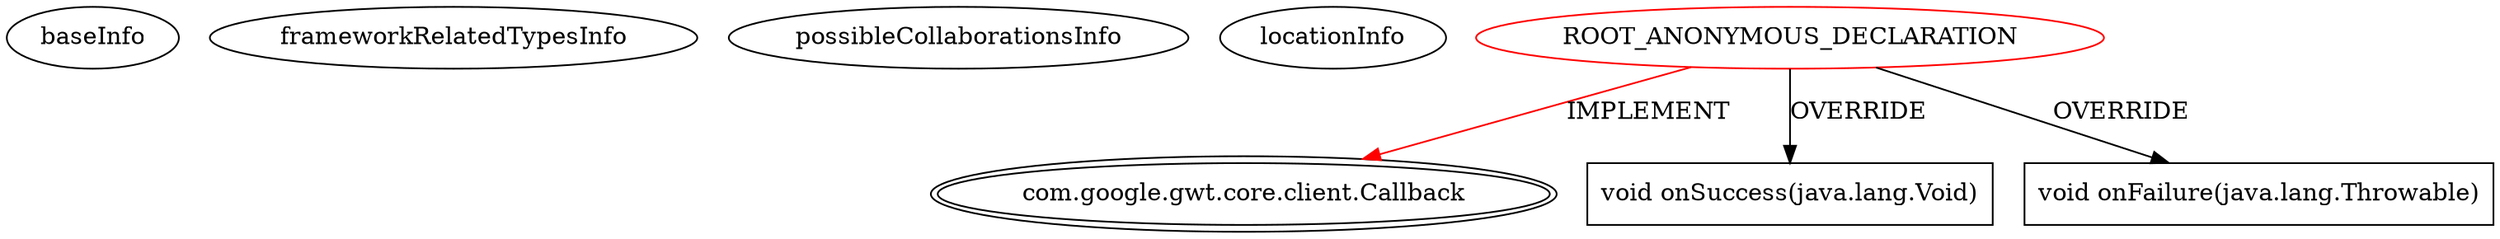 digraph {
baseInfo[graphId=80,category="extension_graph",isAnonymous=true,possibleRelation=false]
frameworkRelatedTypesInfo[0="com.google.gwt.core.client.Callback"]
possibleCollaborationsInfo[]
locationInfo[projectName="Cauac-GXTProject",filePath="/Cauac-GXTProject/GXTProject-master/src/main/java/gxtproject/client/Main.java",contextSignature="void onSuccess(java.lang.String)",graphId="80"]
0[label="ROOT_ANONYMOUS_DECLARATION",vertexType="ROOT_ANONYMOUS_DECLARATION",isFrameworkType=false,color=red]
1[label="com.google.gwt.core.client.Callback",vertexType="FRAMEWORK_INTERFACE_TYPE",isFrameworkType=true,peripheries=2]
2[label="void onSuccess(java.lang.Void)",vertexType="OVERRIDING_METHOD_DECLARATION",isFrameworkType=false,shape=box]
3[label="void onFailure(java.lang.Throwable)",vertexType="OVERRIDING_METHOD_DECLARATION",isFrameworkType=false,shape=box]
0->1[label="IMPLEMENT",color=red]
0->2[label="OVERRIDE"]
0->3[label="OVERRIDE"]
}
